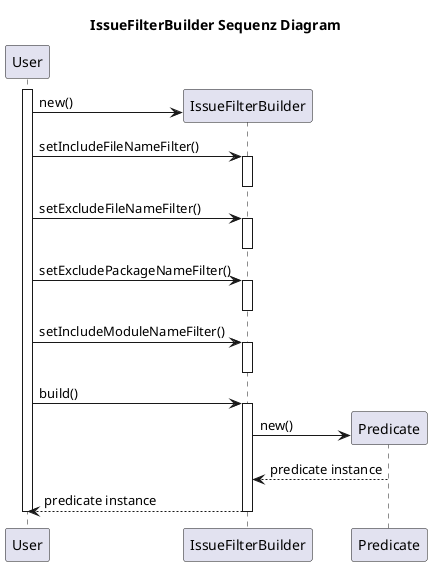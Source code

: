 @startuml

title IssueFilterBuilder Sequenz Diagram

activate User
create IssueFilterBuilder
User -> IssueFilterBuilder : new()

User -> IssueFilterBuilder : setIncludeFileNameFilter()
activate IssueFilterBuilder
deactivate IssueFilterBuilder

User -> IssueFilterBuilder : setExcludeFileNameFilter()
activate IssueFilterBuilder
deactivate IssueFilterBuilder

User -> IssueFilterBuilder : setExcludePackageNameFilter()
activate IssueFilterBuilder
deactivate IssueFilterBuilder

User -> IssueFilterBuilder : setIncludeModuleNameFilter()
activate IssueFilterBuilder
deactivate IssueFilterBuilder

User -> IssueFilterBuilder : build()
activate IssueFilterBuilder
create Predicate
IssueFilterBuilder -> Predicate : new()

IssueFilterBuilder <-- Predicate : predicate instance
User <-- IssueFilterBuilder : predicate instance
deactivate IssueFilterBuilder
deactivate User

@enduml
